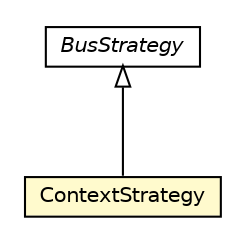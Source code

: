 #!/usr/local/bin/dot
#
# Class diagram 
# Generated by UMLGraph version R5_6-24-gf6e263 (http://www.umlgraph.org/)
#

digraph G {
	edge [fontname="Helvetica",fontsize=10,labelfontname="Helvetica",labelfontsize=10];
	node [fontname="Helvetica",fontsize=10,shape=plaintext];
	nodesep=0.25;
	ranksep=0.5;
	// org.universAAL.middleware.bus.model.BusStrategy
	c3112487 [label=<<table title="org.universAAL.middleware.bus.model.BusStrategy" border="0" cellborder="1" cellspacing="0" cellpadding="2" port="p" href="../../bus/model/BusStrategy.html">
		<tr><td><table border="0" cellspacing="0" cellpadding="1">
<tr><td align="center" balign="center"><font face="Helvetica-Oblique"> BusStrategy </font></td></tr>
		</table></td></tr>
		</table>>, URL="../../bus/model/BusStrategy.html", fontname="Helvetica", fontcolor="black", fontsize=10.0];
	// org.universAAL.middleware.context.impl.ContextStrategy
	c3112542 [label=<<table title="org.universAAL.middleware.context.impl.ContextStrategy" border="0" cellborder="1" cellspacing="0" cellpadding="2" port="p" bgcolor="lemonChiffon" href="./ContextStrategy.html">
		<tr><td><table border="0" cellspacing="0" cellpadding="1">
<tr><td align="center" balign="center"> ContextStrategy </td></tr>
		</table></td></tr>
		</table>>, URL="./ContextStrategy.html", fontname="Helvetica", fontcolor="black", fontsize=10.0];
	//org.universAAL.middleware.context.impl.ContextStrategy extends org.universAAL.middleware.bus.model.BusStrategy
	c3112487:p -> c3112542:p [dir=back,arrowtail=empty];
}


